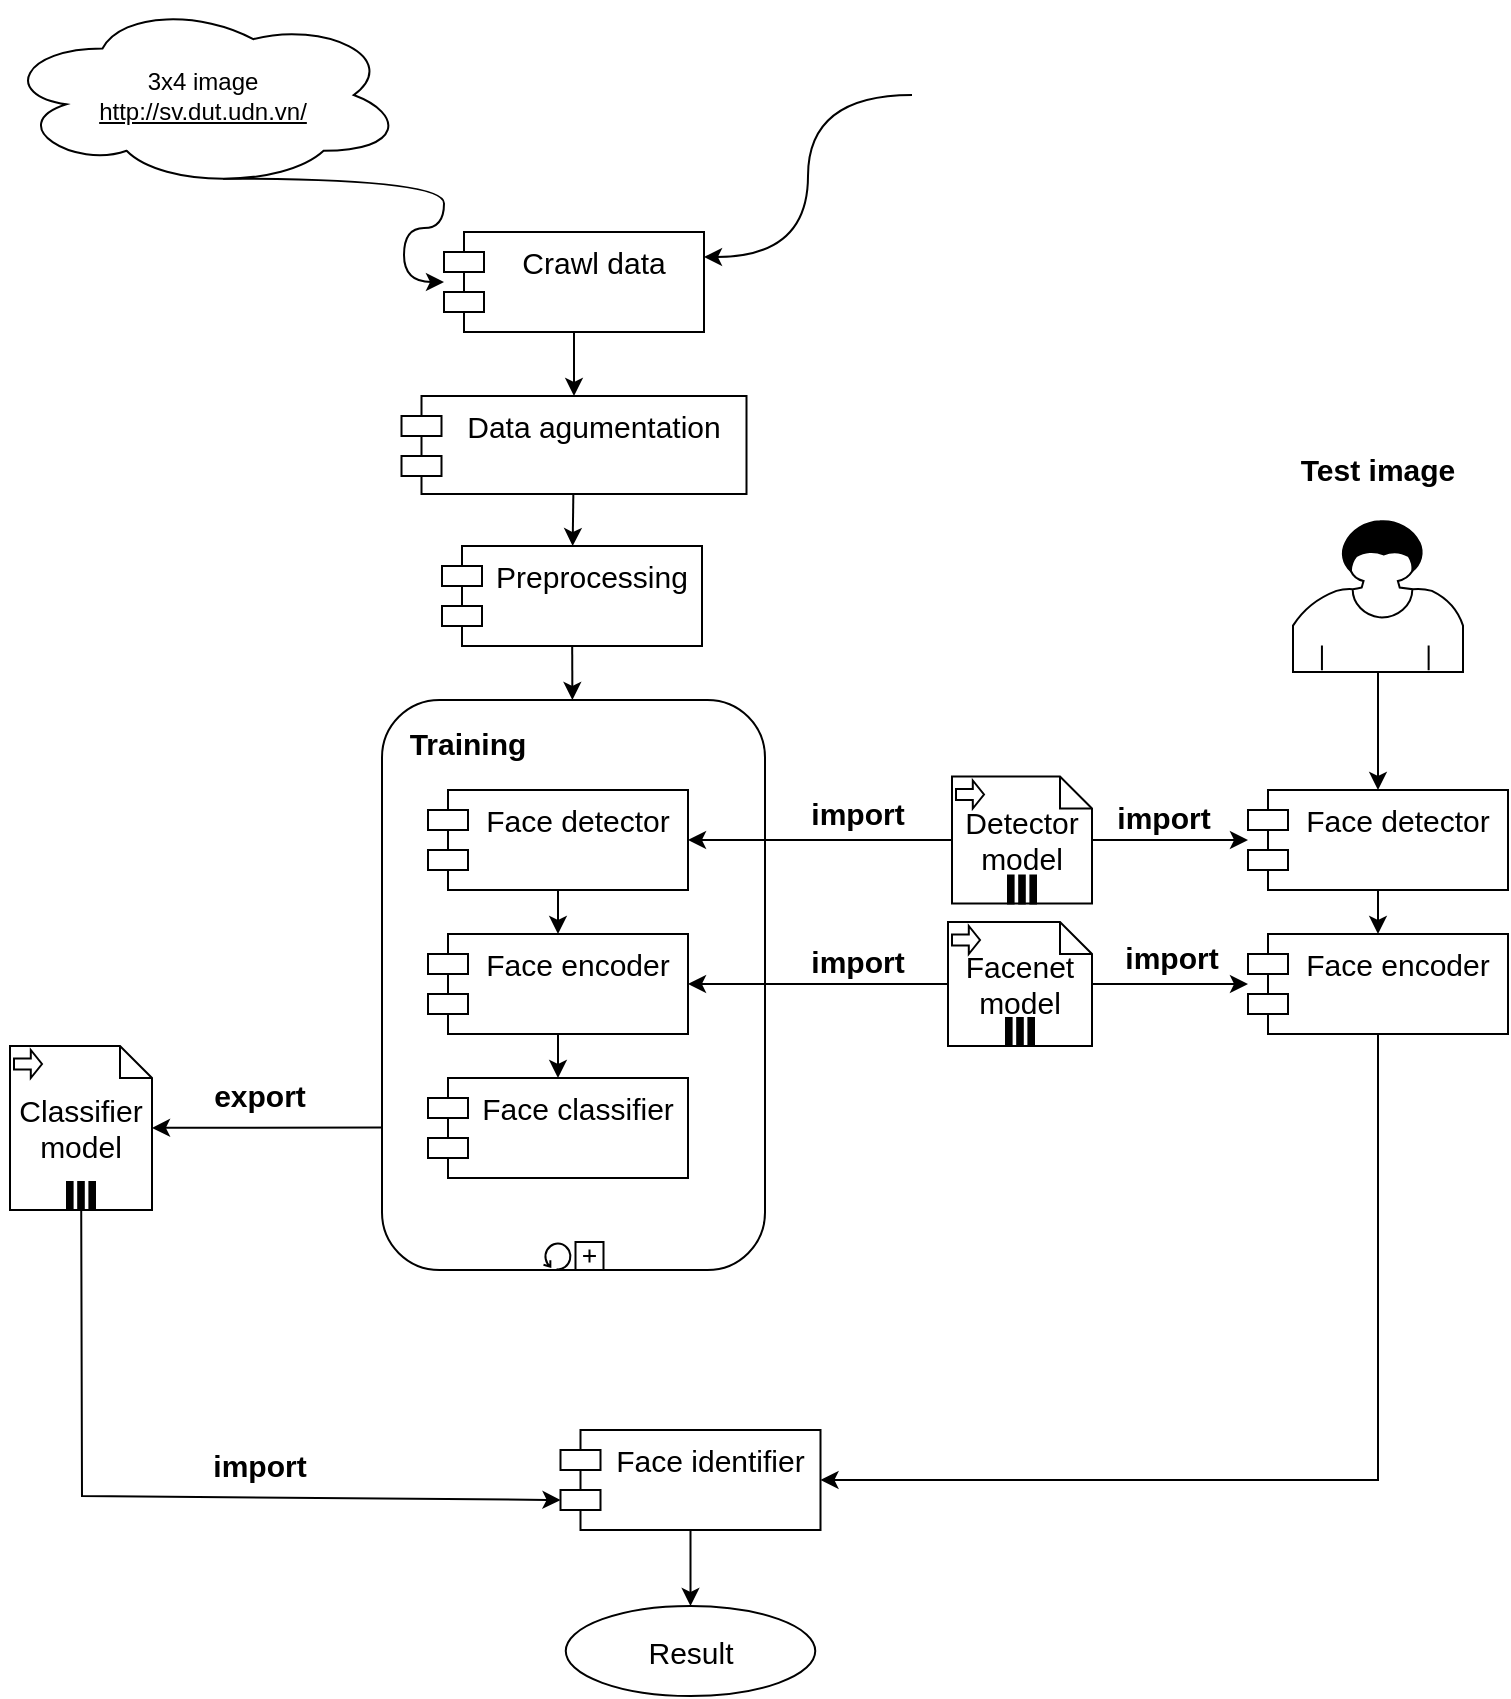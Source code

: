 <mxfile version="14.4.3" type="device"><diagram id="Gvtn1pfUJMhCyaU_YWtL" name="Page-1"><mxGraphModel dx="1422" dy="832" grid="0" gridSize="10" guides="1" tooltips="1" connect="1" arrows="1" fold="1" page="1" pageScale="1" pageWidth="3300" pageHeight="4681" math="0" shadow="0"><root><mxCell id="0"/><mxCell id="1" parent="0"/><mxCell id="OEClEG4UrkXkv0QyEI6D-31" style="edgeStyle=none;rounded=0;orthogonalLoop=1;jettySize=auto;html=1;entryX=0.5;entryY=0;entryDx=0;entryDy=0;startArrow=none;startFill=0;endArrow=classic;endFill=1;fontSize=15;" parent="1" source="OEClEG4UrkXkv0QyEI6D-15" target="OEClEG4UrkXkv0QyEI6D-16" edge="1"><mxGeometry relative="1" as="geometry"/></mxCell><mxCell id="OEClEG4UrkXkv0QyEI6D-15" value="Face detector" style="shape=module;align=left;spacingLeft=20;align=center;verticalAlign=top;fillColor=none;fontSize=15;" parent="1" vertex="1"><mxGeometry x="759" y="1450" width="130" height="50" as="geometry"/></mxCell><mxCell id="OEClEG4UrkXkv0QyEI6D-32" value="" style="edgeStyle=none;rounded=0;orthogonalLoop=1;jettySize=auto;html=1;startArrow=none;startFill=0;endArrow=classic;endFill=1;fontSize=15;" parent="1" source="OEClEG4UrkXkv0QyEI6D-16" target="OEClEG4UrkXkv0QyEI6D-18" edge="1"><mxGeometry relative="1" as="geometry"/></mxCell><mxCell id="OEClEG4UrkXkv0QyEI6D-16" value="Face encoder" style="shape=module;align=left;spacingLeft=20;align=center;verticalAlign=top;fillColor=none;fontSize=15;" parent="1" vertex="1"><mxGeometry x="759" y="1522" width="130" height="50" as="geometry"/></mxCell><mxCell id="OEClEG4UrkXkv0QyEI6D-52" value="" style="edgeStyle=none;rounded=0;orthogonalLoop=1;jettySize=auto;html=1;startArrow=none;startFill=0;endArrow=classic;endFill=1;fontSize=15;" parent="1" source="OEClEG4UrkXkv0QyEI6D-17" target="OEClEG4UrkXkv0QyEI6D-50" edge="1"><mxGeometry relative="1" as="geometry"/></mxCell><mxCell id="OEClEG4UrkXkv0QyEI6D-17" value="Crawl data" style="shape=module;align=left;spacingLeft=20;align=center;verticalAlign=top;fillColor=none;fontSize=15;" parent="1" vertex="1"><mxGeometry x="767" y="1171" width="130" height="50" as="geometry"/></mxCell><mxCell id="OEClEG4UrkXkv0QyEI6D-18" value="Face classifier" style="shape=module;align=left;spacingLeft=20;align=center;verticalAlign=top;fillColor=none;fontSize=15;" parent="1" vertex="1"><mxGeometry x="759" y="1594" width="130" height="50" as="geometry"/></mxCell><mxCell id="OEClEG4UrkXkv0QyEI6D-36" style="edgeStyle=none;rounded=0;orthogonalLoop=1;jettySize=auto;html=1;entryX=1;entryY=0.5;entryDx=0;entryDy=0;startArrow=none;startFill=0;endArrow=classic;endFill=1;fontSize=15;" parent="1" source="OEClEG4UrkXkv0QyEI6D-19" target="OEClEG4UrkXkv0QyEI6D-16" edge="1"><mxGeometry relative="1" as="geometry"/></mxCell><mxCell id="OEClEG4UrkXkv0QyEI6D-63" value="" style="edgeStyle=none;rounded=0;orthogonalLoop=1;jettySize=auto;html=1;startArrow=none;startFill=0;endArrow=classic;endFill=1;fontSize=15;" parent="1" source="OEClEG4UrkXkv0QyEI6D-19" target="OEClEG4UrkXkv0QyEI6D-61" edge="1"><mxGeometry relative="1" as="geometry"/></mxCell><mxCell id="OEClEG4UrkXkv0QyEI6D-19" value="Facenet model" style="shape=note;whiteSpace=wrap;size=16;html=1;dropTarget=0;fillColor=none;fontSize=15;" parent="1" vertex="1"><mxGeometry x="1019" y="1516" width="72" height="62" as="geometry"/></mxCell><mxCell id="OEClEG4UrkXkv0QyEI6D-20" value="" style="html=1;shape=singleArrow;arrowWidth=0.4;arrowSize=0.4;outlineConnect=0;" parent="OEClEG4UrkXkv0QyEI6D-19" vertex="1"><mxGeometry width="14" height="14" relative="1" as="geometry"><mxPoint x="2" y="2" as="offset"/></mxGeometry></mxCell><mxCell id="OEClEG4UrkXkv0QyEI6D-21" value="" style="html=1;whiteSpace=wrap;shape=parallelMarker;outlineConnect=0;" parent="OEClEG4UrkXkv0QyEI6D-19" vertex="1"><mxGeometry x="0.5" y="1" width="14" height="14" relative="1" as="geometry"><mxPoint x="-7" y="-14" as="offset"/></mxGeometry></mxCell><mxCell id="OEClEG4UrkXkv0QyEI6D-58" style="edgeStyle=none;rounded=0;orthogonalLoop=1;jettySize=auto;html=1;entryX=0;entryY=0;entryDx=0;entryDy=35;entryPerimeter=0;startArrow=none;startFill=0;endArrow=classic;endFill=1;fontSize=15;" parent="1" source="OEClEG4UrkXkv0QyEI6D-22" target="OEClEG4UrkXkv0QyEI6D-57" edge="1"><mxGeometry relative="1" as="geometry"><Array as="points"><mxPoint x="586" y="1803"/></Array></mxGeometry></mxCell><mxCell id="OEClEG4UrkXkv0QyEI6D-22" value="Classifier&lt;br&gt;model" style="shape=note;whiteSpace=wrap;size=16;html=1;dropTarget=0;fillColor=none;fontSize=15;" parent="1" vertex="1"><mxGeometry x="550" y="1578" width="71" height="82" as="geometry"/></mxCell><mxCell id="OEClEG4UrkXkv0QyEI6D-23" value="" style="html=1;shape=singleArrow;arrowWidth=0.4;arrowSize=0.4;outlineConnect=0;" parent="OEClEG4UrkXkv0QyEI6D-22" vertex="1"><mxGeometry width="14" height="14" relative="1" as="geometry"><mxPoint x="2" y="2" as="offset"/></mxGeometry></mxCell><mxCell id="OEClEG4UrkXkv0QyEI6D-24" value="" style="html=1;whiteSpace=wrap;shape=parallelMarker;outlineConnect=0;" parent="OEClEG4UrkXkv0QyEI6D-22" vertex="1"><mxGeometry x="0.5" y="1" width="14" height="14" relative="1" as="geometry"><mxPoint x="-7" y="-14" as="offset"/></mxGeometry></mxCell><mxCell id="OEClEG4UrkXkv0QyEI6D-35" style="edgeStyle=none;rounded=0;orthogonalLoop=1;jettySize=auto;html=1;entryX=1;entryY=0.5;entryDx=0;entryDy=0;startArrow=none;startFill=0;endArrow=classic;endFill=1;fontSize=15;" parent="1" source="OEClEG4UrkXkv0QyEI6D-25" target="OEClEG4UrkXkv0QyEI6D-15" edge="1"><mxGeometry relative="1" as="geometry"/></mxCell><mxCell id="OEClEG4UrkXkv0QyEI6D-62" value="" style="edgeStyle=none;rounded=0;orthogonalLoop=1;jettySize=auto;html=1;startArrow=none;startFill=0;endArrow=classic;endFill=1;fontSize=15;" parent="1" source="OEClEG4UrkXkv0QyEI6D-25" target="OEClEG4UrkXkv0QyEI6D-60" edge="1"><mxGeometry relative="1" as="geometry"/></mxCell><mxCell id="OEClEG4UrkXkv0QyEI6D-25" value="Detector&lt;br&gt;model" style="shape=note;whiteSpace=wrap;size=16;html=1;dropTarget=0;fillColor=none;fontSize=15;" parent="1" vertex="1"><mxGeometry x="1021" y="1443.25" width="70" height="63.5" as="geometry"/></mxCell><mxCell id="OEClEG4UrkXkv0QyEI6D-26" value="" style="html=1;shape=singleArrow;arrowWidth=0.4;arrowSize=0.4;outlineConnect=0;" parent="OEClEG4UrkXkv0QyEI6D-25" vertex="1"><mxGeometry width="14" height="14" relative="1" as="geometry"><mxPoint x="2" y="2" as="offset"/></mxGeometry></mxCell><mxCell id="OEClEG4UrkXkv0QyEI6D-27" value="" style="html=1;whiteSpace=wrap;shape=parallelMarker;outlineConnect=0;" parent="OEClEG4UrkXkv0QyEI6D-25" vertex="1"><mxGeometry x="0.5" y="1" width="14" height="14" relative="1" as="geometry"><mxPoint x="-7" y="-14" as="offset"/></mxGeometry></mxCell><mxCell id="OEClEG4UrkXkv0QyEI6D-56" style="edgeStyle=none;rounded=0;orthogonalLoop=1;jettySize=auto;html=1;exitX=0;exitY=0.75;exitDx=0;exitDy=0;startArrow=none;startFill=0;endArrow=classic;endFill=1;fontSize=15;" parent="1" source="OEClEG4UrkXkv0QyEI6D-28" target="OEClEG4UrkXkv0QyEI6D-22" edge="1"><mxGeometry relative="1" as="geometry"/></mxCell><mxCell id="OEClEG4UrkXkv0QyEI6D-28" value="" style="html=1;whiteSpace=wrap;rounded=1;dropTarget=0;fillColor=none;fontSize=15;" parent="1" vertex="1"><mxGeometry x="736" y="1405" width="191.5" height="285" as="geometry"/></mxCell><mxCell id="OEClEG4UrkXkv0QyEI6D-29" value="" style="html=1;shape=mxgraph.bpmn.loop;outlineConnect=0;" parent="OEClEG4UrkXkv0QyEI6D-28" vertex="1"><mxGeometry x="0.5" y="1" width="14" height="14" relative="1" as="geometry"><mxPoint x="-15" y="-14" as="offset"/></mxGeometry></mxCell><mxCell id="OEClEG4UrkXkv0QyEI6D-30" value="" style="html=1;shape=plus;" parent="OEClEG4UrkXkv0QyEI6D-28" vertex="1"><mxGeometry x="0.5" y="1" width="14" height="14" relative="1" as="geometry"><mxPoint x="1" y="-14" as="offset"/></mxGeometry></mxCell><mxCell id="OEClEG4UrkXkv0QyEI6D-33" value="Training" style="text;align=center;fontStyle=1;verticalAlign=middle;spacingLeft=3;spacingRight=3;strokeColor=none;rotatable=0;points=[[0,0.5],[1,0.5]];portConstraint=eastwest;fillColor=none;fontSize=15;" parent="1" vertex="1"><mxGeometry x="739" y="1413" width="80" height="26" as="geometry"/></mxCell><mxCell id="OEClEG4UrkXkv0QyEI6D-38" value="export" style="text;align=center;fontStyle=1;verticalAlign=middle;spacingLeft=3;spacingRight=3;strokeColor=none;rotatable=0;points=[[0,0.5],[1,0.5]];portConstraint=eastwest;fillColor=none;fontSize=15;" parent="1" vertex="1"><mxGeometry x="635" y="1589" width="80" height="26" as="geometry"/></mxCell><mxCell id="OEClEG4UrkXkv0QyEI6D-39" value="import" style="text;align=center;fontStyle=1;verticalAlign=middle;spacingLeft=3;spacingRight=3;strokeColor=none;rotatable=0;points=[[0,0.5],[1,0.5]];portConstraint=eastwest;fillColor=none;fontSize=15;" parent="1" vertex="1"><mxGeometry x="934" y="1522" width="80" height="26" as="geometry"/></mxCell><mxCell id="OEClEG4UrkXkv0QyEI6D-40" value="import" style="text;align=center;fontStyle=1;verticalAlign=middle;spacingLeft=3;spacingRight=3;strokeColor=none;rotatable=0;points=[[0,0.5],[1,0.5]];portConstraint=eastwest;fillColor=none;fontSize=15;" parent="1" vertex="1"><mxGeometry x="934" y="1448" width="80" height="26" as="geometry"/></mxCell><mxCell id="OEClEG4UrkXkv0QyEI6D-46" style="edgeStyle=orthogonalEdgeStyle;rounded=0;orthogonalLoop=1;jettySize=auto;html=1;exitX=0.55;exitY=0.95;exitDx=0;exitDy=0;exitPerimeter=0;entryX=0;entryY=0.5;entryDx=0;entryDy=0;entryPerimeter=0;startArrow=none;startFill=0;endArrow=classic;endFill=1;fontSize=15;curved=1;" parent="1" source="OEClEG4UrkXkv0QyEI6D-41" target="OEClEG4UrkXkv0QyEI6D-17" edge="1"><mxGeometry relative="1" as="geometry"/></mxCell><mxCell id="OEClEG4UrkXkv0QyEI6D-41" value="3x4 image&lt;br&gt;&lt;u&gt;http://sv.dut.udn.vn/&lt;/u&gt;" style="ellipse;shape=cloud;whiteSpace=wrap;html=1;" parent="1" vertex="1"><mxGeometry x="546" y="1056" width="201" height="93" as="geometry"/></mxCell><mxCell id="OEClEG4UrkXkv0QyEI6D-47" style="edgeStyle=orthogonalEdgeStyle;rounded=0;orthogonalLoop=1;jettySize=auto;html=1;entryX=1;entryY=0.25;entryDx=0;entryDy=0;startArrow=none;startFill=0;endArrow=classic;endFill=1;fontSize=15;curved=1;" parent="1" source="OEClEG4UrkXkv0QyEI6D-42" target="OEClEG4UrkXkv0QyEI6D-17" edge="1"><mxGeometry relative="1" as="geometry"/></mxCell><mxCell id="OEClEG4UrkXkv0QyEI6D-42" value="" style="shape=image;verticalLabelPosition=bottom;labelBackgroundColor=#ffffff;verticalAlign=top;aspect=fixed;imageAspect=0;image=https://www.nicepng.com/png/detail/16-164446_camera-icons-pdf-camera-icon.png;fontFamily=Times New Roman;fontSize=14;" parent="1" vertex="1"><mxGeometry x="1001.0" y="1084.5" width="48.5" height="36" as="geometry"/></mxCell><mxCell id="OEClEG4UrkXkv0QyEI6D-54" value="" style="edgeStyle=none;rounded=0;orthogonalLoop=1;jettySize=auto;html=1;startArrow=none;startFill=0;endArrow=classic;endFill=1;fontSize=15;" parent="1" source="OEClEG4UrkXkv0QyEI6D-48" target="OEClEG4UrkXkv0QyEI6D-28" edge="1"><mxGeometry relative="1" as="geometry"/></mxCell><mxCell id="OEClEG4UrkXkv0QyEI6D-48" value="Preprocessing" style="shape=module;align=left;spacingLeft=20;align=center;verticalAlign=top;fillColor=none;fontSize=15;" parent="1" vertex="1"><mxGeometry x="766" y="1328" width="130" height="50" as="geometry"/></mxCell><mxCell id="OEClEG4UrkXkv0QyEI6D-53" value="" style="edgeStyle=none;rounded=0;orthogonalLoop=1;jettySize=auto;html=1;startArrow=none;startFill=0;endArrow=classic;endFill=1;fontSize=15;" parent="1" source="OEClEG4UrkXkv0QyEI6D-50" target="OEClEG4UrkXkv0QyEI6D-48" edge="1"><mxGeometry relative="1" as="geometry"/></mxCell><mxCell id="OEClEG4UrkXkv0QyEI6D-50" value="Data agumentation" style="shape=module;align=left;spacingLeft=20;align=center;verticalAlign=top;fillColor=none;fontSize=15;" parent="1" vertex="1"><mxGeometry x="745.75" y="1253" width="172.5" height="49" as="geometry"/></mxCell><mxCell id="OEClEG4UrkXkv0QyEI6D-70" value="" style="edgeStyle=none;rounded=0;orthogonalLoop=1;jettySize=auto;html=1;startArrow=none;startFill=0;endArrow=classic;endFill=1;fontSize=15;" parent="1" source="OEClEG4UrkXkv0QyEI6D-57" target="OEClEG4UrkXkv0QyEI6D-69" edge="1"><mxGeometry relative="1" as="geometry"/></mxCell><mxCell id="OEClEG4UrkXkv0QyEI6D-57" value="Face identifier" style="shape=module;align=left;spacingLeft=20;align=center;verticalAlign=top;fillColor=none;fontSize=15;" parent="1" vertex="1"><mxGeometry x="825.25" y="1770" width="130" height="50" as="geometry"/></mxCell><mxCell id="OEClEG4UrkXkv0QyEI6D-59" value="import" style="text;align=center;fontStyle=1;verticalAlign=middle;spacingLeft=3;spacingRight=3;strokeColor=none;rotatable=0;points=[[0,0.5],[1,0.5]];portConstraint=eastwest;fillColor=none;fontSize=15;" parent="1" vertex="1"><mxGeometry x="635" y="1774" width="80" height="26" as="geometry"/></mxCell><mxCell id="OEClEG4UrkXkv0QyEI6D-64" value="" style="edgeStyle=none;rounded=0;orthogonalLoop=1;jettySize=auto;html=1;startArrow=none;startFill=0;endArrow=classic;endFill=1;fontSize=15;" parent="1" source="OEClEG4UrkXkv0QyEI6D-60" target="OEClEG4UrkXkv0QyEI6D-61" edge="1"><mxGeometry relative="1" as="geometry"/></mxCell><mxCell id="OEClEG4UrkXkv0QyEI6D-60" value="Face detector" style="shape=module;align=left;spacingLeft=20;align=center;verticalAlign=top;fillColor=none;fontSize=15;" parent="1" vertex="1"><mxGeometry x="1169" y="1450" width="130" height="50" as="geometry"/></mxCell><mxCell id="OEClEG4UrkXkv0QyEI6D-68" style="edgeStyle=none;rounded=0;orthogonalLoop=1;jettySize=auto;html=1;entryX=1;entryY=0.5;entryDx=0;entryDy=0;startArrow=none;startFill=0;endArrow=classic;endFill=1;fontSize=15;" parent="1" source="OEClEG4UrkXkv0QyEI6D-61" target="OEClEG4UrkXkv0QyEI6D-57" edge="1"><mxGeometry relative="1" as="geometry"><Array as="points"><mxPoint x="1234" y="1795"/></Array></mxGeometry></mxCell><mxCell id="OEClEG4UrkXkv0QyEI6D-61" value="Face encoder" style="shape=module;align=left;spacingLeft=20;align=center;verticalAlign=top;fillColor=none;fontSize=15;" parent="1" vertex="1"><mxGeometry x="1169" y="1522" width="130" height="50" as="geometry"/></mxCell><mxCell id="OEClEG4UrkXkv0QyEI6D-67" value="" style="edgeStyle=none;rounded=0;orthogonalLoop=1;jettySize=auto;html=1;startArrow=none;startFill=0;endArrow=classic;endFill=1;fontSize=15;" parent="1" source="OEClEG4UrkXkv0QyEI6D-65" target="OEClEG4UrkXkv0QyEI6D-60" edge="1"><mxGeometry relative="1" as="geometry"/></mxCell><mxCell id="OEClEG4UrkXkv0QyEI6D-65" value="" style="shape=mxgraph.bpmn.user_task;html=1;outlineConnect=0;fillColor=none;fontSize=15;" parent="1" vertex="1"><mxGeometry x="1191.5" y="1315" width="85" height="76" as="geometry"/></mxCell><mxCell id="OEClEG4UrkXkv0QyEI6D-66" value="Test image" style="text;align=center;fontStyle=1;verticalAlign=middle;spacingLeft=3;spacingRight=3;strokeColor=none;rotatable=0;points=[[0,0.5],[1,0.5]];portConstraint=eastwest;fillColor=none;fontSize=15;" parent="1" vertex="1"><mxGeometry x="1194" y="1276" width="80" height="26" as="geometry"/></mxCell><mxCell id="OEClEG4UrkXkv0QyEI6D-69" value="Result" style="ellipse;whiteSpace=wrap;html=1;fillColor=none;fontSize=15;" parent="1" vertex="1"><mxGeometry x="827.88" y="1858" width="124.75" height="45" as="geometry"/></mxCell><mxCell id="X2Te4a-n9GtN355dVA-E-1" value="import" style="text;align=center;fontStyle=1;verticalAlign=middle;spacingLeft=3;spacingRight=3;strokeColor=none;rotatable=0;points=[[0,0.5],[1,0.5]];portConstraint=eastwest;fillColor=none;fontSize=15;" vertex="1" parent="1"><mxGeometry x="1087" y="1450" width="80" height="26" as="geometry"/></mxCell><mxCell id="X2Te4a-n9GtN355dVA-E-2" value="import" style="text;align=center;fontStyle=1;verticalAlign=middle;spacingLeft=3;spacingRight=3;strokeColor=none;rotatable=0;points=[[0,0.5],[1,0.5]];portConstraint=eastwest;fillColor=none;fontSize=15;" vertex="1" parent="1"><mxGeometry x="1091" y="1520" width="80" height="26" as="geometry"/></mxCell></root></mxGraphModel></diagram></mxfile>